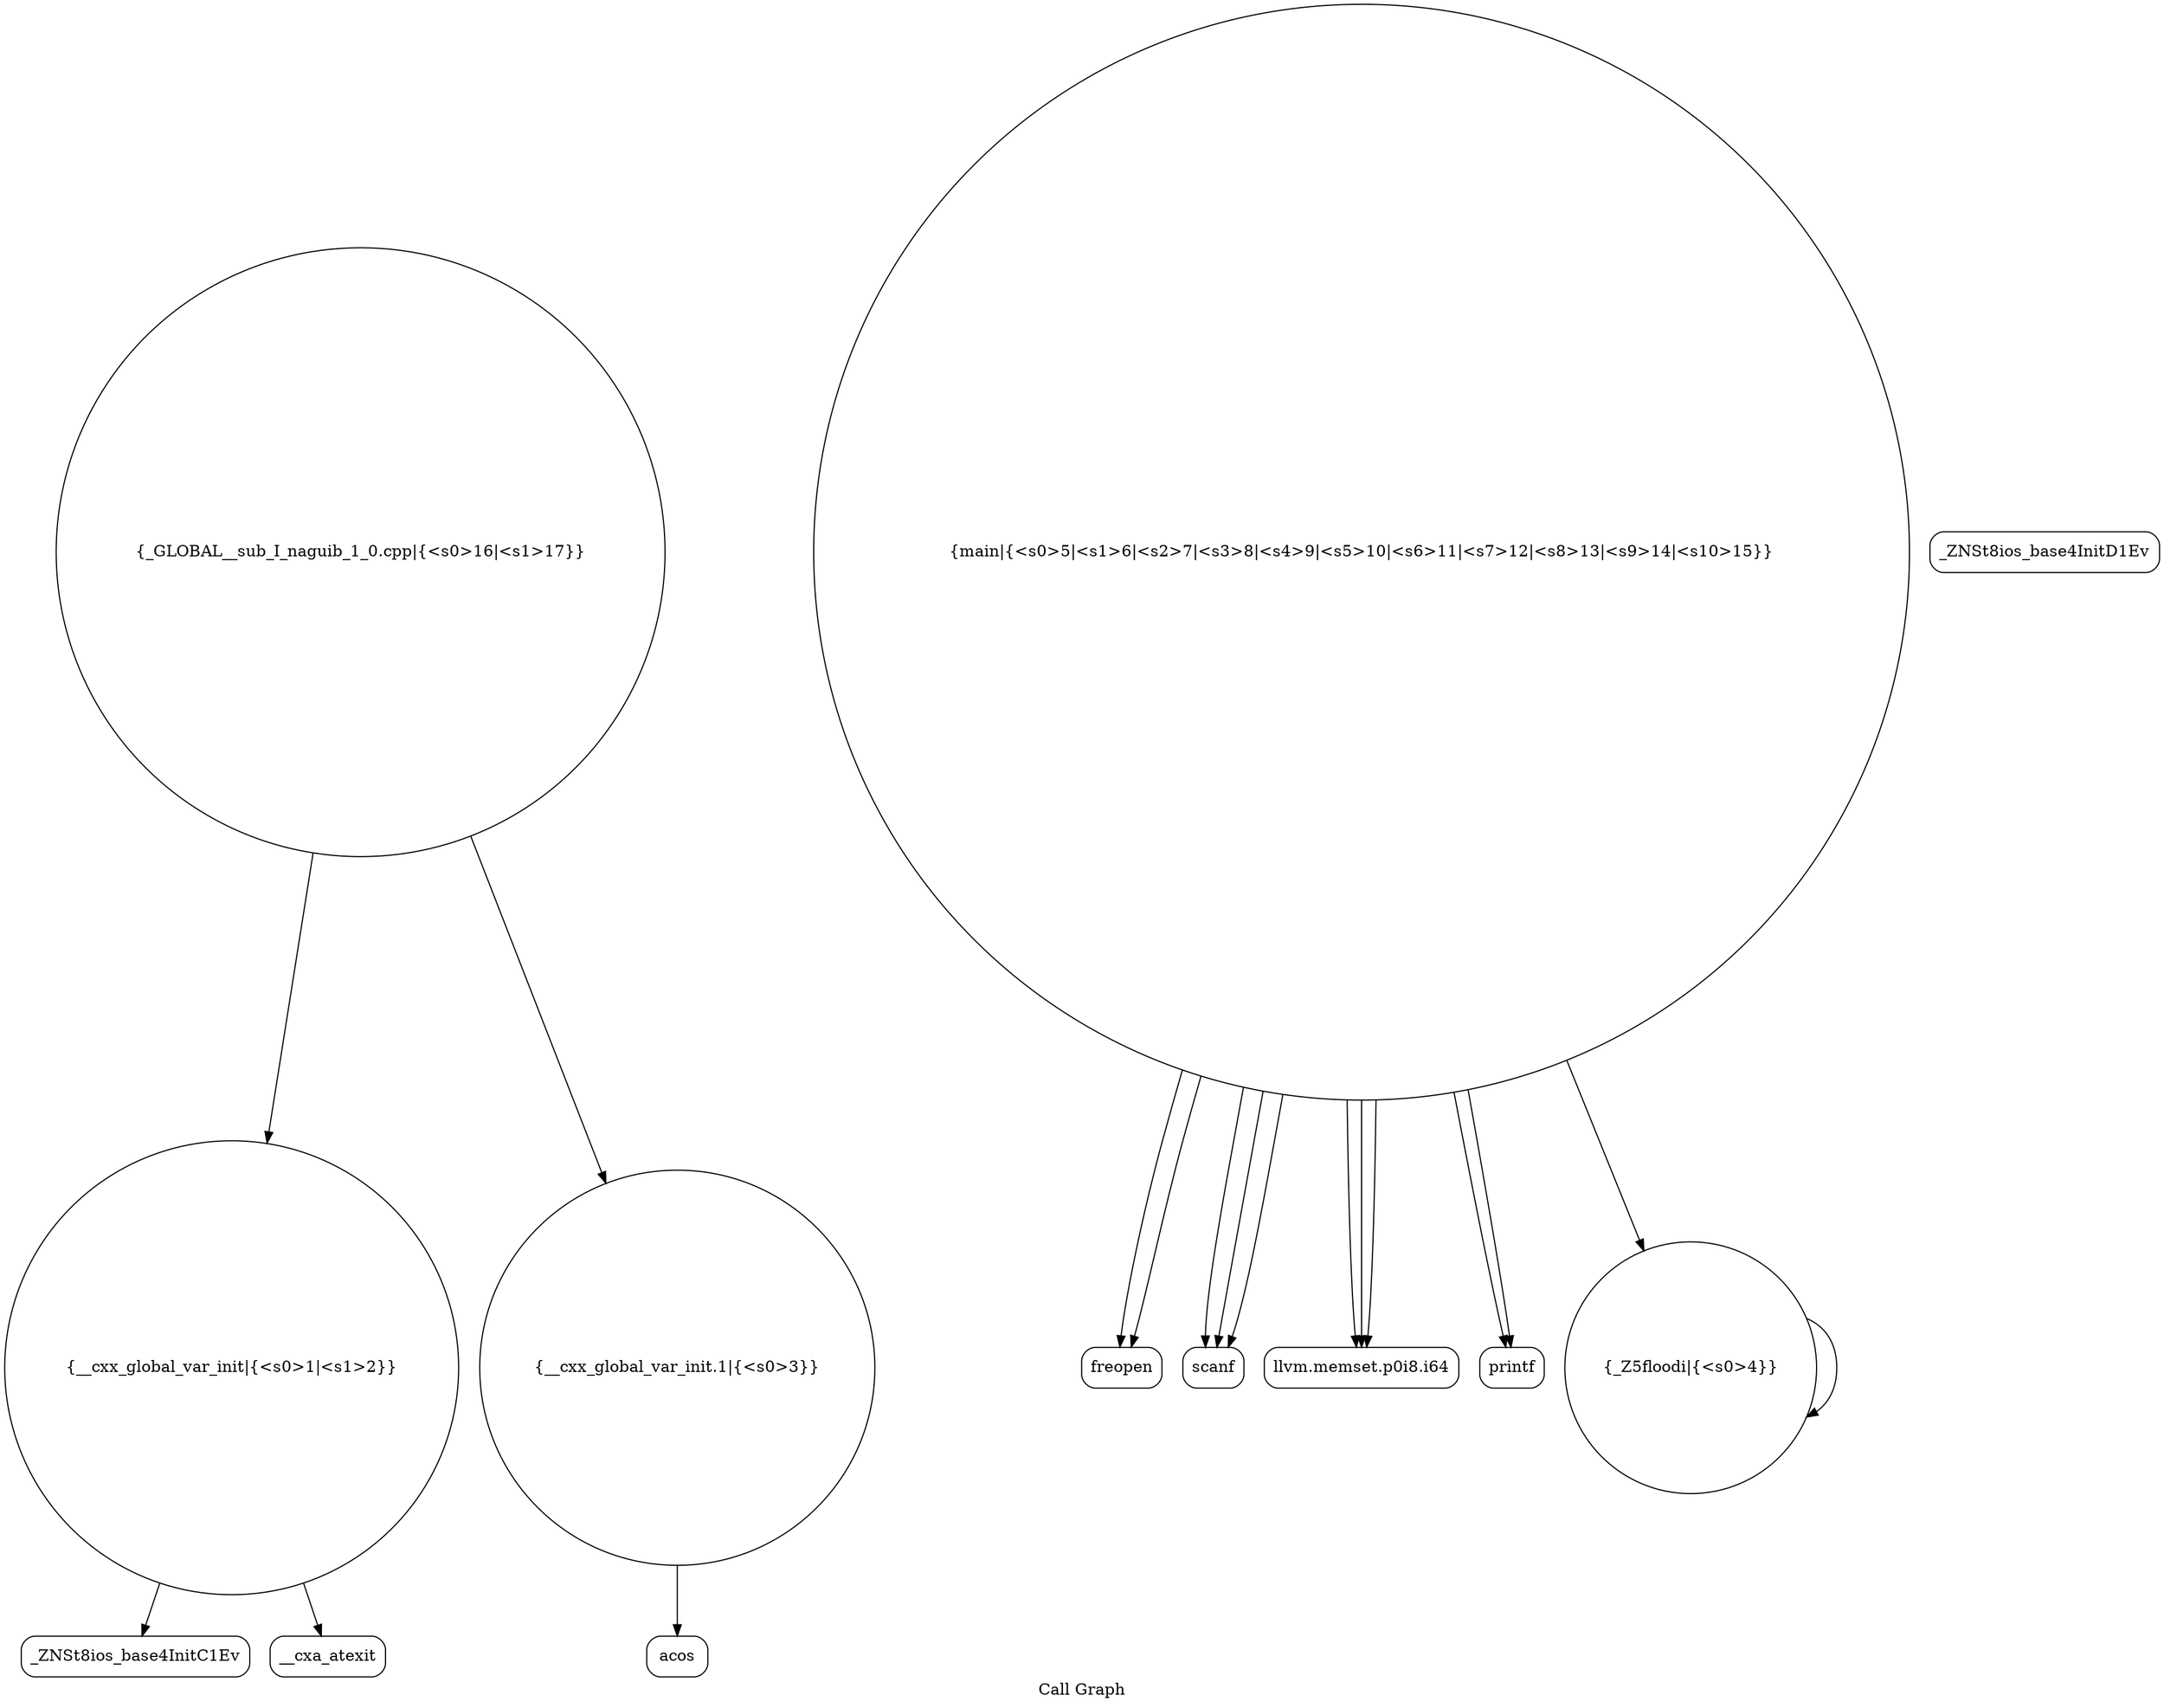 digraph "Call Graph" {
	label="Call Graph";

	Node0x55c982e9c0c0 [shape=record,shape=circle,label="{__cxx_global_var_init|{<s0>1|<s1>2}}"];
	Node0x55c982e9c0c0:s0 -> Node0x55c982e9c550[color=black];
	Node0x55c982e9c0c0:s1 -> Node0x55c982e9c650[color=black];
	Node0x55c982e9c850 [shape=record,shape=circle,label="{main|{<s0>5|<s1>6|<s2>7|<s3>8|<s4>9|<s5>10|<s6>11|<s7>12|<s8>13|<s9>14|<s10>15}}"];
	Node0x55c982e9c850:s0 -> Node0x55c982e9c8d0[color=black];
	Node0x55c982e9c850:s1 -> Node0x55c982e9c8d0[color=black];
	Node0x55c982e9c850:s2 -> Node0x55c982e9c950[color=black];
	Node0x55c982e9c850:s3 -> Node0x55c982e9c9d0[color=black];
	Node0x55c982e9c850:s4 -> Node0x55c982e9c9d0[color=black];
	Node0x55c982e9c850:s5 -> Node0x55c982e9c9d0[color=black];
	Node0x55c982e9c850:s6 -> Node0x55c982e9ca50[color=black];
	Node0x55c982e9c850:s7 -> Node0x55c982e9c950[color=black];
	Node0x55c982e9c850:s8 -> Node0x55c982e9c950[color=black];
	Node0x55c982e9c850:s9 -> Node0x55c982e9c7d0[color=black];
	Node0x55c982e9c850:s10 -> Node0x55c982e9ca50[color=black];
	Node0x55c982e9c5d0 [shape=record,shape=Mrecord,label="{_ZNSt8ios_base4InitD1Ev}"];
	Node0x55c982e9c950 [shape=record,shape=Mrecord,label="{scanf}"];
	Node0x55c982e9c6d0 [shape=record,shape=circle,label="{__cxx_global_var_init.1|{<s0>3}}"];
	Node0x55c982e9c6d0:s0 -> Node0x55c982e9c750[color=black];
	Node0x55c982e9ca50 [shape=record,shape=Mrecord,label="{printf}"];
	Node0x55c982e9c7d0 [shape=record,shape=circle,label="{_Z5floodi|{<s0>4}}"];
	Node0x55c982e9c7d0:s0 -> Node0x55c982e9c7d0[color=black];
	Node0x55c982e9c550 [shape=record,shape=Mrecord,label="{_ZNSt8ios_base4InitC1Ev}"];
	Node0x55c982e9c8d0 [shape=record,shape=Mrecord,label="{freopen}"];
	Node0x55c982e9c650 [shape=record,shape=Mrecord,label="{__cxa_atexit}"];
	Node0x55c982e9c9d0 [shape=record,shape=Mrecord,label="{llvm.memset.p0i8.i64}"];
	Node0x55c982e9c750 [shape=record,shape=Mrecord,label="{acos}"];
	Node0x55c982e9cad0 [shape=record,shape=circle,label="{_GLOBAL__sub_I_naguib_1_0.cpp|{<s0>16|<s1>17}}"];
	Node0x55c982e9cad0:s0 -> Node0x55c982e9c0c0[color=black];
	Node0x55c982e9cad0:s1 -> Node0x55c982e9c6d0[color=black];
}

